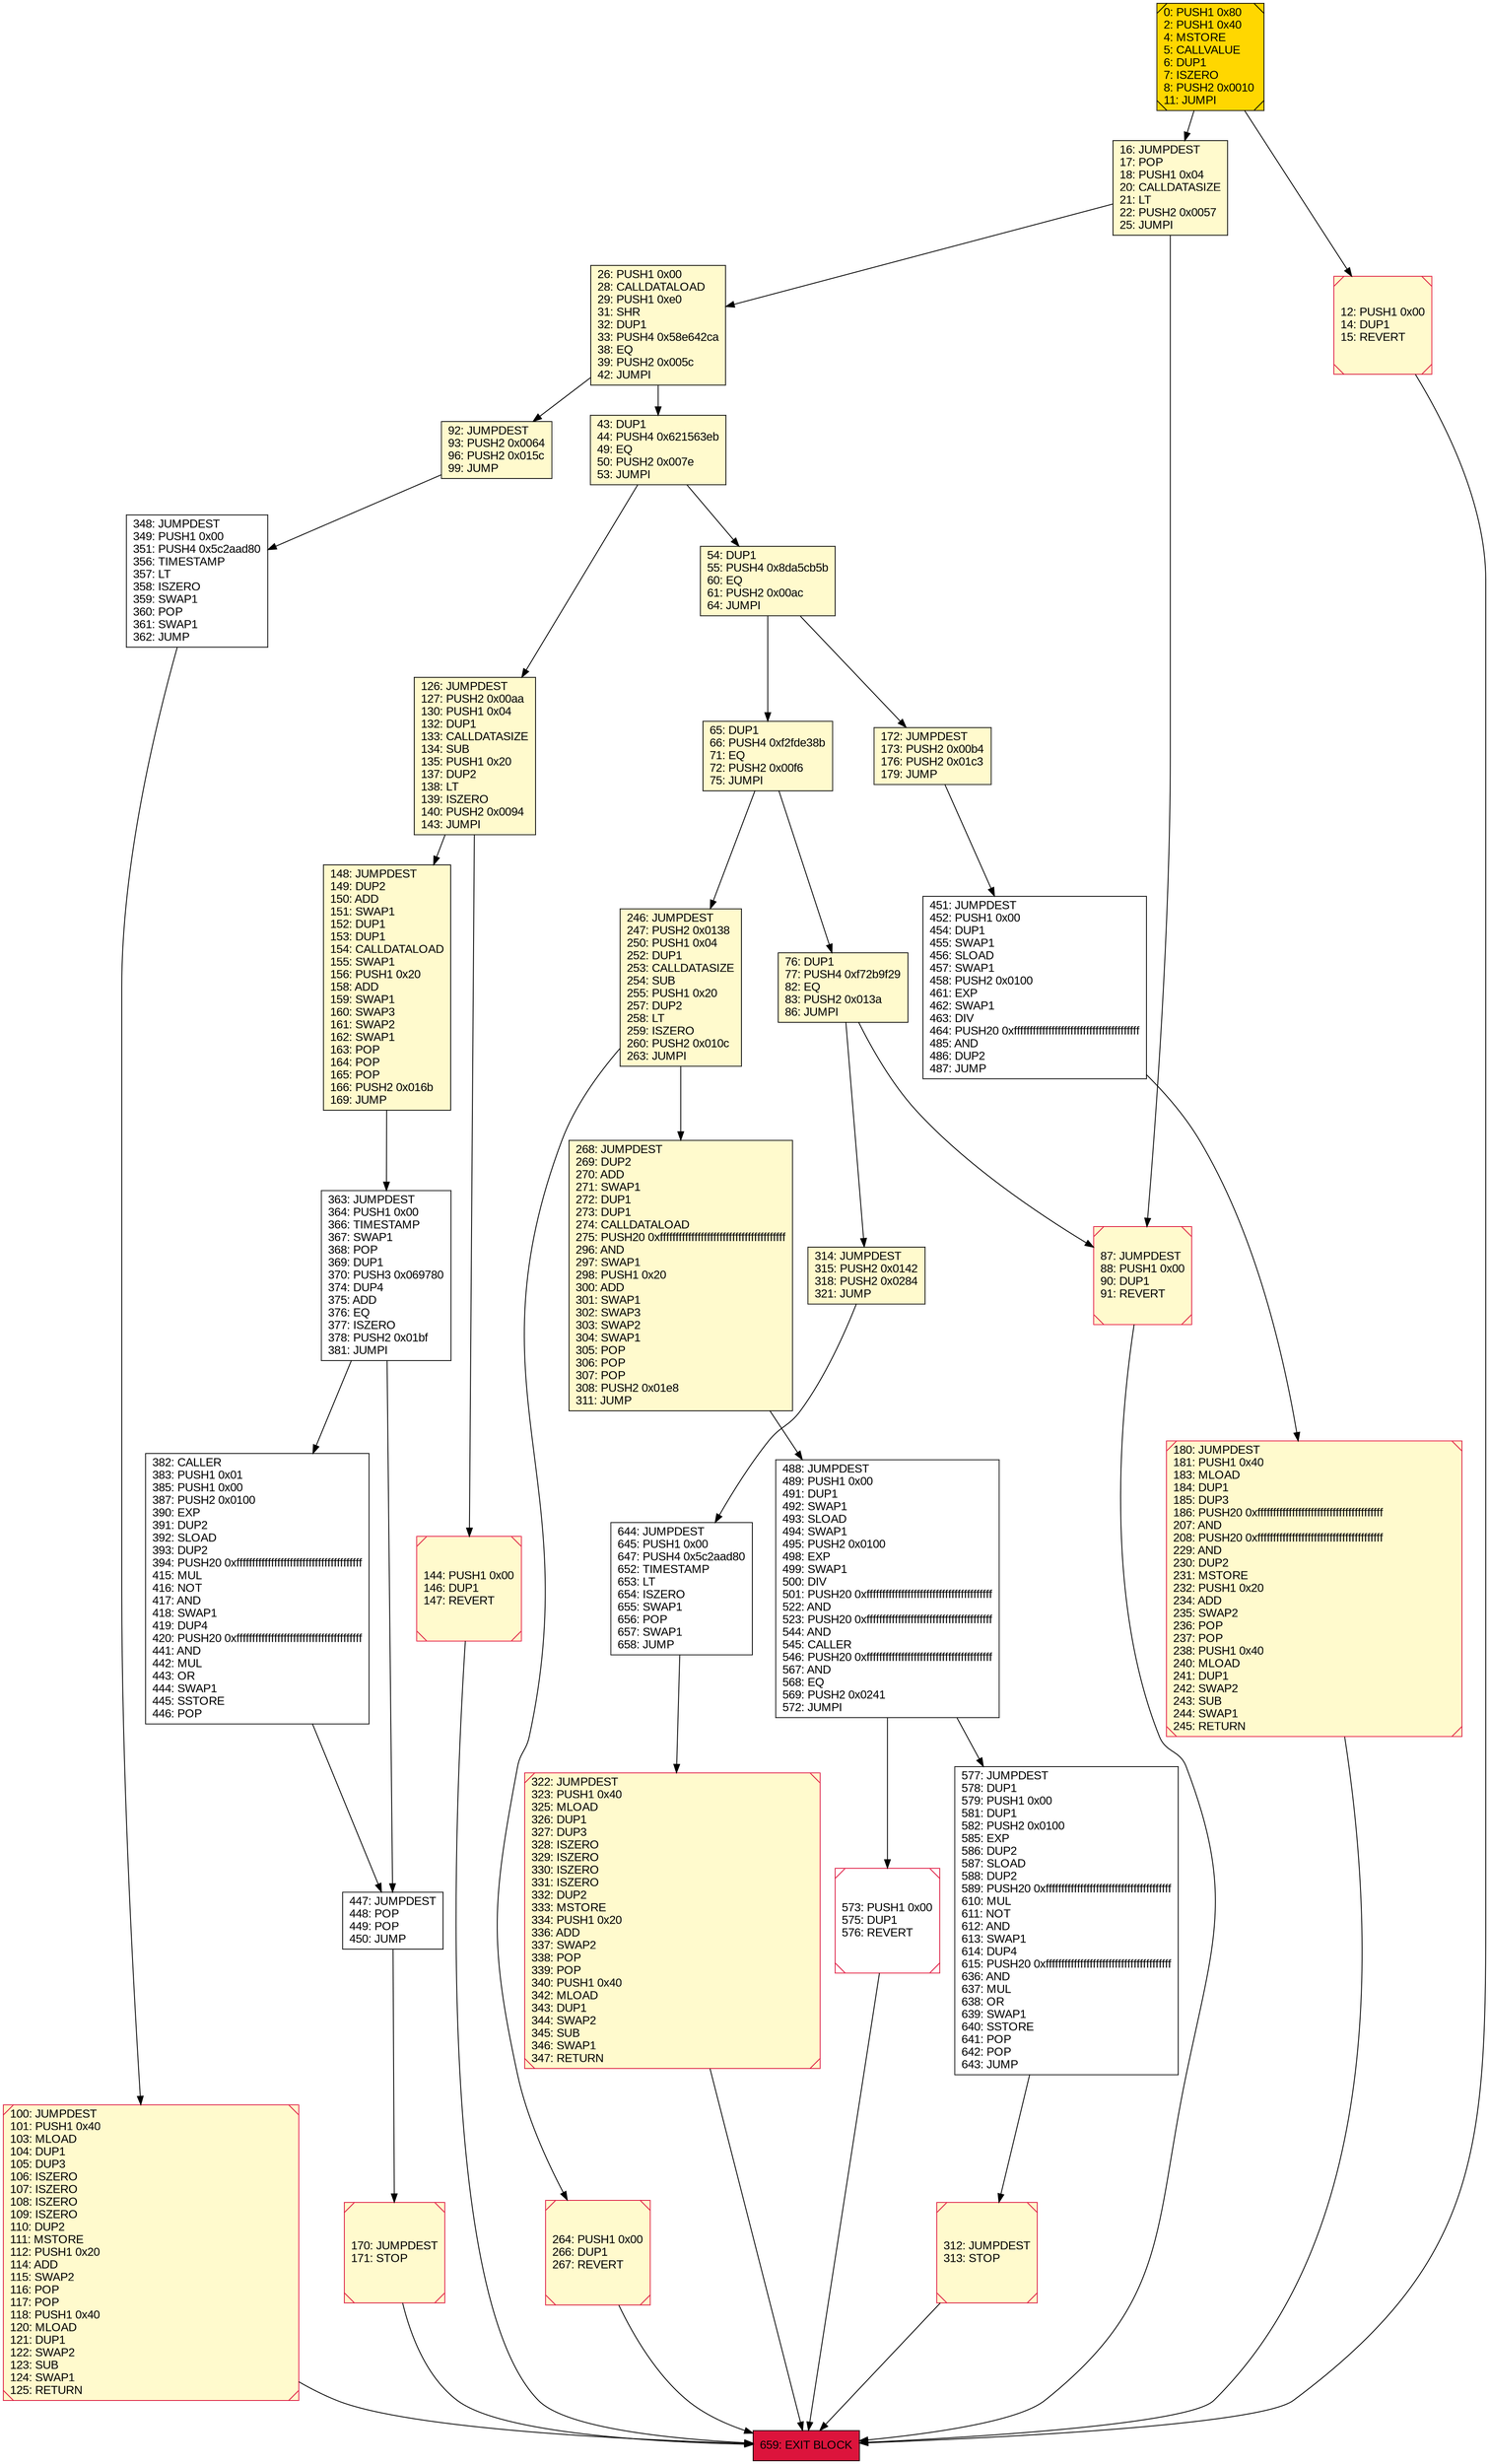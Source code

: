 digraph G {
bgcolor=transparent rankdir=UD;
node [shape=box style=filled color=black fillcolor=white fontname=arial fontcolor=black];
126 [label="126: JUMPDEST\l127: PUSH2 0x00aa\l130: PUSH1 0x04\l132: DUP1\l133: CALLDATASIZE\l134: SUB\l135: PUSH1 0x20\l137: DUP2\l138: LT\l139: ISZERO\l140: PUSH2 0x0094\l143: JUMPI\l" fillcolor=lemonchiffon ];
92 [label="92: JUMPDEST\l93: PUSH2 0x0064\l96: PUSH2 0x015c\l99: JUMP\l" fillcolor=lemonchiffon ];
246 [label="246: JUMPDEST\l247: PUSH2 0x0138\l250: PUSH1 0x04\l252: DUP1\l253: CALLDATASIZE\l254: SUB\l255: PUSH1 0x20\l257: DUP2\l258: LT\l259: ISZERO\l260: PUSH2 0x010c\l263: JUMPI\l" fillcolor=lemonchiffon ];
348 [label="348: JUMPDEST\l349: PUSH1 0x00\l351: PUSH4 0x5c2aad80\l356: TIMESTAMP\l357: LT\l358: ISZERO\l359: SWAP1\l360: POP\l361: SWAP1\l362: JUMP\l" ];
65 [label="65: DUP1\l66: PUSH4 0xf2fde38b\l71: EQ\l72: PUSH2 0x00f6\l75: JUMPI\l" fillcolor=lemonchiffon ];
87 [label="87: JUMPDEST\l88: PUSH1 0x00\l90: DUP1\l91: REVERT\l" fillcolor=lemonchiffon shape=Msquare color=crimson ];
659 [label="659: EXIT BLOCK\l" fillcolor=crimson ];
268 [label="268: JUMPDEST\l269: DUP2\l270: ADD\l271: SWAP1\l272: DUP1\l273: DUP1\l274: CALLDATALOAD\l275: PUSH20 0xffffffffffffffffffffffffffffffffffffffff\l296: AND\l297: SWAP1\l298: PUSH1 0x20\l300: ADD\l301: SWAP1\l302: SWAP3\l303: SWAP2\l304: SWAP1\l305: POP\l306: POP\l307: POP\l308: PUSH2 0x01e8\l311: JUMP\l" fillcolor=lemonchiffon ];
644 [label="644: JUMPDEST\l645: PUSH1 0x00\l647: PUSH4 0x5c2aad80\l652: TIMESTAMP\l653: LT\l654: ISZERO\l655: SWAP1\l656: POP\l657: SWAP1\l658: JUMP\l" ];
43 [label="43: DUP1\l44: PUSH4 0x621563eb\l49: EQ\l50: PUSH2 0x007e\l53: JUMPI\l" fillcolor=lemonchiffon ];
363 [label="363: JUMPDEST\l364: PUSH1 0x00\l366: TIMESTAMP\l367: SWAP1\l368: POP\l369: DUP1\l370: PUSH3 0x069780\l374: DUP4\l375: ADD\l376: EQ\l377: ISZERO\l378: PUSH2 0x01bf\l381: JUMPI\l" ];
172 [label="172: JUMPDEST\l173: PUSH2 0x00b4\l176: PUSH2 0x01c3\l179: JUMP\l" fillcolor=lemonchiffon ];
100 [label="100: JUMPDEST\l101: PUSH1 0x40\l103: MLOAD\l104: DUP1\l105: DUP3\l106: ISZERO\l107: ISZERO\l108: ISZERO\l109: ISZERO\l110: DUP2\l111: MSTORE\l112: PUSH1 0x20\l114: ADD\l115: SWAP2\l116: POP\l117: POP\l118: PUSH1 0x40\l120: MLOAD\l121: DUP1\l122: SWAP2\l123: SUB\l124: SWAP1\l125: RETURN\l" fillcolor=lemonchiffon shape=Msquare color=crimson ];
0 [label="0: PUSH1 0x80\l2: PUSH1 0x40\l4: MSTORE\l5: CALLVALUE\l6: DUP1\l7: ISZERO\l8: PUSH2 0x0010\l11: JUMPI\l" fillcolor=lemonchiffon shape=Msquare fillcolor=gold ];
76 [label="76: DUP1\l77: PUSH4 0xf72b9f29\l82: EQ\l83: PUSH2 0x013a\l86: JUMPI\l" fillcolor=lemonchiffon ];
314 [label="314: JUMPDEST\l315: PUSH2 0x0142\l318: PUSH2 0x0284\l321: JUMP\l" fillcolor=lemonchiffon ];
148 [label="148: JUMPDEST\l149: DUP2\l150: ADD\l151: SWAP1\l152: DUP1\l153: DUP1\l154: CALLDATALOAD\l155: SWAP1\l156: PUSH1 0x20\l158: ADD\l159: SWAP1\l160: SWAP3\l161: SWAP2\l162: SWAP1\l163: POP\l164: POP\l165: POP\l166: PUSH2 0x016b\l169: JUMP\l" fillcolor=lemonchiffon ];
573 [label="573: PUSH1 0x00\l575: DUP1\l576: REVERT\l" shape=Msquare color=crimson ];
26 [label="26: PUSH1 0x00\l28: CALLDATALOAD\l29: PUSH1 0xe0\l31: SHR\l32: DUP1\l33: PUSH4 0x58e642ca\l38: EQ\l39: PUSH2 0x005c\l42: JUMPI\l" fillcolor=lemonchiffon ];
180 [label="180: JUMPDEST\l181: PUSH1 0x40\l183: MLOAD\l184: DUP1\l185: DUP3\l186: PUSH20 0xffffffffffffffffffffffffffffffffffffffff\l207: AND\l208: PUSH20 0xffffffffffffffffffffffffffffffffffffffff\l229: AND\l230: DUP2\l231: MSTORE\l232: PUSH1 0x20\l234: ADD\l235: SWAP2\l236: POP\l237: POP\l238: PUSH1 0x40\l240: MLOAD\l241: DUP1\l242: SWAP2\l243: SUB\l244: SWAP1\l245: RETURN\l" fillcolor=lemonchiffon shape=Msquare color=crimson ];
16 [label="16: JUMPDEST\l17: POP\l18: PUSH1 0x04\l20: CALLDATASIZE\l21: LT\l22: PUSH2 0x0057\l25: JUMPI\l" fillcolor=lemonchiffon ];
264 [label="264: PUSH1 0x00\l266: DUP1\l267: REVERT\l" fillcolor=lemonchiffon shape=Msquare color=crimson ];
488 [label="488: JUMPDEST\l489: PUSH1 0x00\l491: DUP1\l492: SWAP1\l493: SLOAD\l494: SWAP1\l495: PUSH2 0x0100\l498: EXP\l499: SWAP1\l500: DIV\l501: PUSH20 0xffffffffffffffffffffffffffffffffffffffff\l522: AND\l523: PUSH20 0xffffffffffffffffffffffffffffffffffffffff\l544: AND\l545: CALLER\l546: PUSH20 0xffffffffffffffffffffffffffffffffffffffff\l567: AND\l568: EQ\l569: PUSH2 0x0241\l572: JUMPI\l" ];
312 [label="312: JUMPDEST\l313: STOP\l" fillcolor=lemonchiffon shape=Msquare color=crimson ];
12 [label="12: PUSH1 0x00\l14: DUP1\l15: REVERT\l" fillcolor=lemonchiffon shape=Msquare color=crimson ];
54 [label="54: DUP1\l55: PUSH4 0x8da5cb5b\l60: EQ\l61: PUSH2 0x00ac\l64: JUMPI\l" fillcolor=lemonchiffon ];
144 [label="144: PUSH1 0x00\l146: DUP1\l147: REVERT\l" fillcolor=lemonchiffon shape=Msquare color=crimson ];
447 [label="447: JUMPDEST\l448: POP\l449: POP\l450: JUMP\l" ];
451 [label="451: JUMPDEST\l452: PUSH1 0x00\l454: DUP1\l455: SWAP1\l456: SLOAD\l457: SWAP1\l458: PUSH2 0x0100\l461: EXP\l462: SWAP1\l463: DIV\l464: PUSH20 0xffffffffffffffffffffffffffffffffffffffff\l485: AND\l486: DUP2\l487: JUMP\l" ];
577 [label="577: JUMPDEST\l578: DUP1\l579: PUSH1 0x00\l581: DUP1\l582: PUSH2 0x0100\l585: EXP\l586: DUP2\l587: SLOAD\l588: DUP2\l589: PUSH20 0xffffffffffffffffffffffffffffffffffffffff\l610: MUL\l611: NOT\l612: AND\l613: SWAP1\l614: DUP4\l615: PUSH20 0xffffffffffffffffffffffffffffffffffffffff\l636: AND\l637: MUL\l638: OR\l639: SWAP1\l640: SSTORE\l641: POP\l642: POP\l643: JUMP\l" ];
170 [label="170: JUMPDEST\l171: STOP\l" fillcolor=lemonchiffon shape=Msquare color=crimson ];
322 [label="322: JUMPDEST\l323: PUSH1 0x40\l325: MLOAD\l326: DUP1\l327: DUP3\l328: ISZERO\l329: ISZERO\l330: ISZERO\l331: ISZERO\l332: DUP2\l333: MSTORE\l334: PUSH1 0x20\l336: ADD\l337: SWAP2\l338: POP\l339: POP\l340: PUSH1 0x40\l342: MLOAD\l343: DUP1\l344: SWAP2\l345: SUB\l346: SWAP1\l347: RETURN\l" fillcolor=lemonchiffon shape=Msquare color=crimson ];
382 [label="382: CALLER\l383: PUSH1 0x01\l385: PUSH1 0x00\l387: PUSH2 0x0100\l390: EXP\l391: DUP2\l392: SLOAD\l393: DUP2\l394: PUSH20 0xffffffffffffffffffffffffffffffffffffffff\l415: MUL\l416: NOT\l417: AND\l418: SWAP1\l419: DUP4\l420: PUSH20 0xffffffffffffffffffffffffffffffffffffffff\l441: AND\l442: MUL\l443: OR\l444: SWAP1\l445: SSTORE\l446: POP\l" ];
87 -> 659;
76 -> 314;
65 -> 246;
314 -> 644;
447 -> 170;
76 -> 87;
100 -> 659;
382 -> 447;
148 -> 363;
16 -> 26;
92 -> 348;
573 -> 659;
451 -> 180;
488 -> 577;
348 -> 100;
43 -> 126;
65 -> 76;
577 -> 312;
126 -> 148;
246 -> 268;
246 -> 264;
54 -> 65;
144 -> 659;
172 -> 451;
363 -> 447;
26 -> 92;
363 -> 382;
170 -> 659;
322 -> 659;
644 -> 322;
126 -> 144;
0 -> 16;
26 -> 43;
0 -> 12;
180 -> 659;
488 -> 573;
268 -> 488;
54 -> 172;
16 -> 87;
43 -> 54;
264 -> 659;
12 -> 659;
312 -> 659;
}